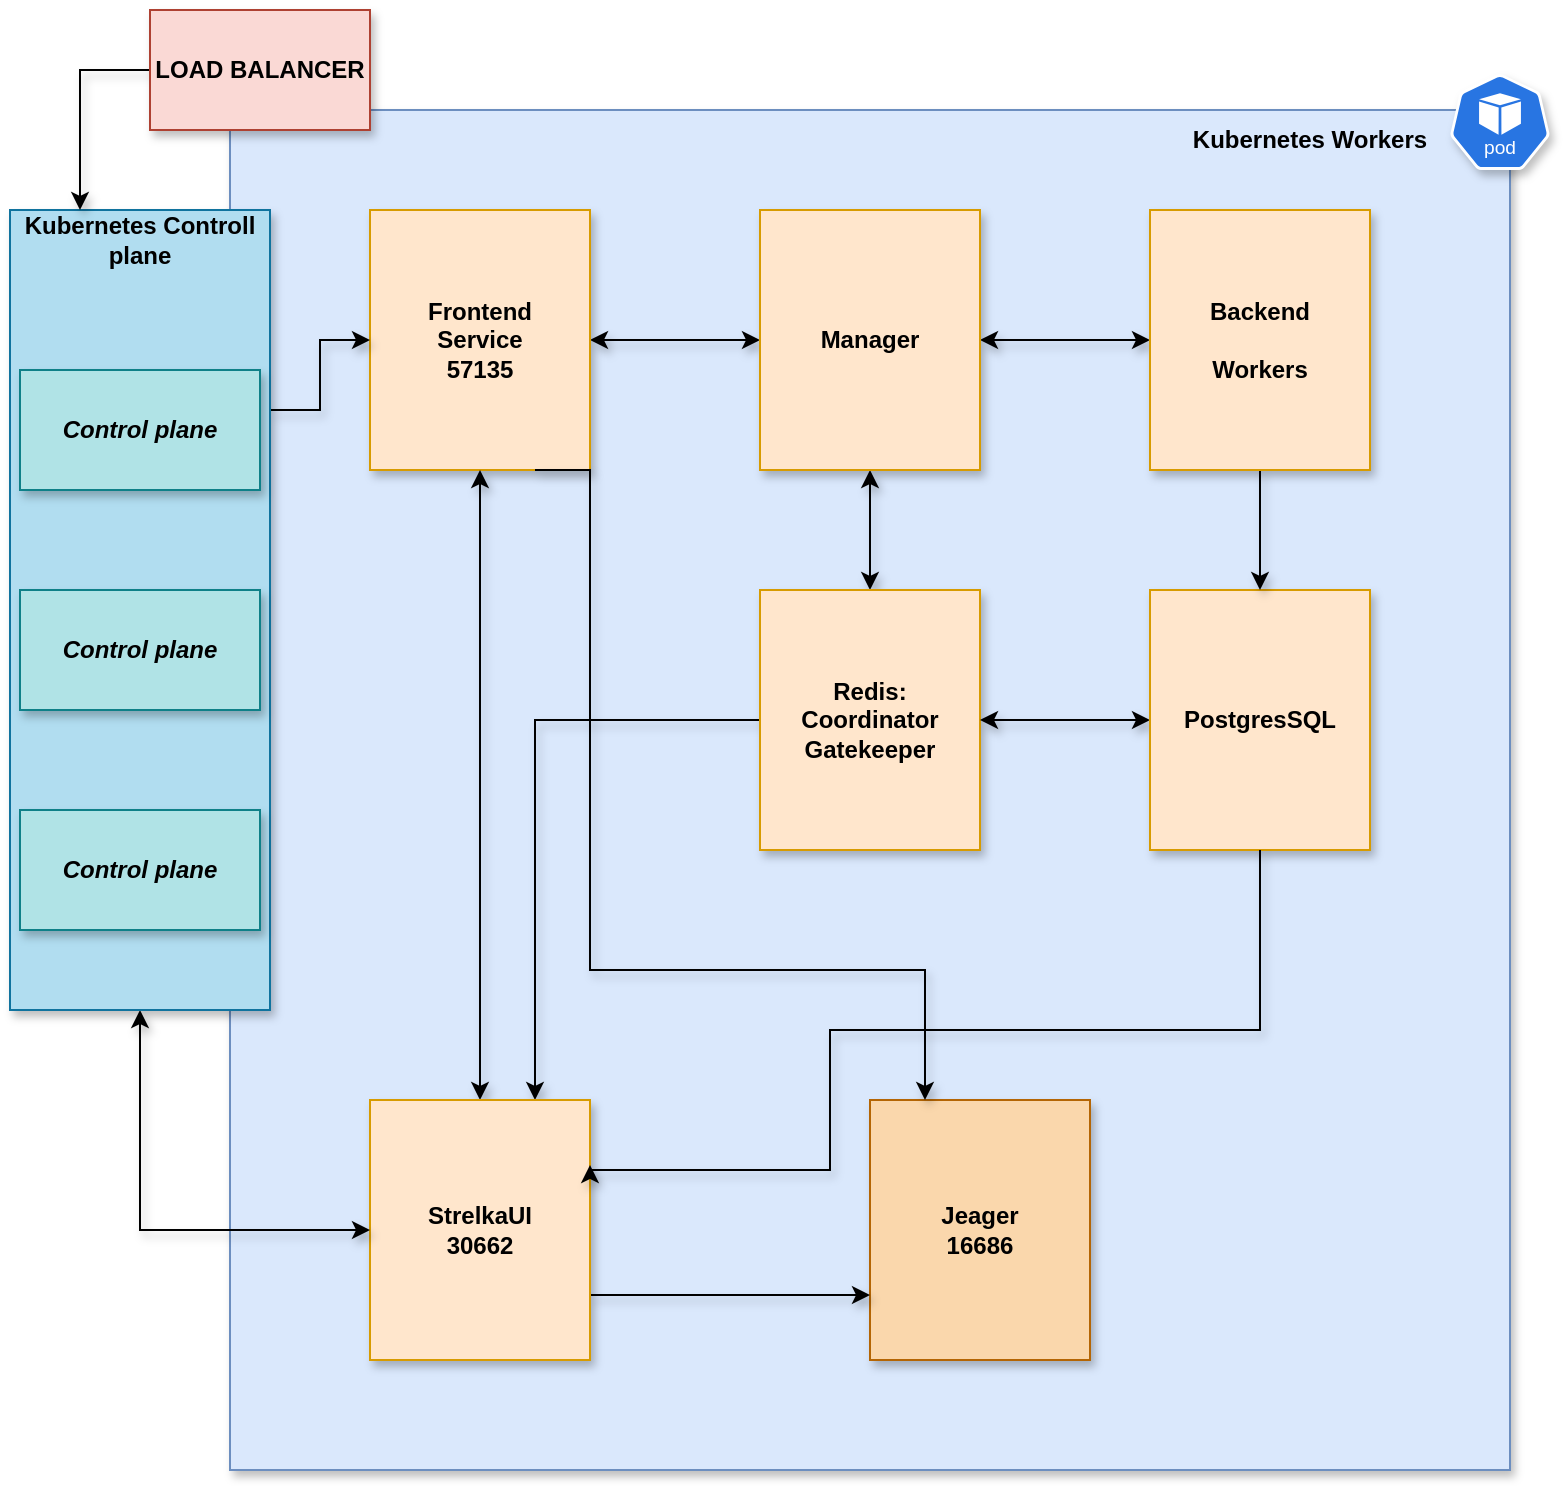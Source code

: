<mxfile version="27.0.5">
  <diagram name="Page-1" id="cI_wKhMkKkyqfVdFm2O-">
    <mxGraphModel dx="2023" dy="1956" grid="1" gridSize="10" guides="1" tooltips="1" connect="1" arrows="1" fold="1" page="1" pageScale="1" pageWidth="827" pageHeight="1169" math="0" shadow="0">
      <root>
        <mxCell id="0" />
        <mxCell id="1" parent="0" />
        <mxCell id="zwe05vcxzW2jS_c5zD2C-1" value="" style="rounded=0;whiteSpace=wrap;html=1;fillColor=#dae8fc;strokeColor=#6c8ebf;shadow=1;" parent="1" vertex="1">
          <mxGeometry x="-400" y="-280" width="640" height="680" as="geometry" />
        </mxCell>
        <mxCell id="zwe05vcxzW2jS_c5zD2C-2" value="&lt;b&gt;Kubernetes Workers&lt;/b&gt;" style="text;html=1;align=center;verticalAlign=middle;whiteSpace=wrap;rounded=0;shadow=1;" parent="1" vertex="1">
          <mxGeometry x="70" y="-280" width="140" height="30" as="geometry" />
        </mxCell>
        <mxCell id="zwe05vcxzW2jS_c5zD2C-3" value="" style="aspect=fixed;sketch=0;html=1;dashed=0;whitespace=wrap;verticalLabelPosition=bottom;verticalAlign=top;fillColor=#2875E2;strokeColor=#ffffff;points=[[0.005,0.63,0],[0.1,0.2,0],[0.9,0.2,0],[0.5,0,0],[0.995,0.63,0],[0.72,0.99,0],[0.5,1,0],[0.28,0.99,0]];shape=mxgraph.kubernetes.icon2;kubernetesLabel=1;prIcon=pod;shadow=1;" parent="1" vertex="1">
          <mxGeometry x="210" y="-298" width="50" height="48" as="geometry" />
        </mxCell>
        <mxCell id="zwe05vcxzW2jS_c5zD2C-36" style="edgeStyle=orthogonalEdgeStyle;rounded=0;orthogonalLoop=1;jettySize=auto;html=1;exitX=1;exitY=0.5;exitDx=0;exitDy=0;entryX=0;entryY=0.5;entryDx=0;entryDy=0;startArrow=classic;startFill=1;shadow=1;" parent="1" source="zwe05vcxzW2jS_c5zD2C-5" target="zwe05vcxzW2jS_c5zD2C-7" edge="1">
          <mxGeometry relative="1" as="geometry" />
        </mxCell>
        <mxCell id="zwe05vcxzW2jS_c5zD2C-5" value="&lt;b&gt;Frontend&lt;br&gt;Service&lt;/b&gt;&lt;div&gt;&lt;b&gt;57135&lt;/b&gt;&lt;/div&gt;" style="rounded=0;whiteSpace=wrap;html=1;fillColor=#ffe6cc;strokeColor=#d79b00;shadow=1;" parent="1" vertex="1">
          <mxGeometry x="-330" y="-230" width="110" height="130" as="geometry" />
        </mxCell>
        <mxCell id="zwe05vcxzW2jS_c5zD2C-37" style="edgeStyle=orthogonalEdgeStyle;rounded=0;orthogonalLoop=1;jettySize=auto;html=1;exitX=1;exitY=0.5;exitDx=0;exitDy=0;startArrow=classic;startFill=1;shadow=1;" parent="1" source="zwe05vcxzW2jS_c5zD2C-7" target="zwe05vcxzW2jS_c5zD2C-15" edge="1">
          <mxGeometry relative="1" as="geometry" />
        </mxCell>
        <mxCell id="zwe05vcxzW2jS_c5zD2C-38" style="edgeStyle=orthogonalEdgeStyle;rounded=0;orthogonalLoop=1;jettySize=auto;html=1;exitX=0.5;exitY=1;exitDx=0;exitDy=0;entryX=0.5;entryY=0;entryDx=0;entryDy=0;startArrow=classic;startFill=1;shadow=1;" parent="1" source="zwe05vcxzW2jS_c5zD2C-7" target="zwe05vcxzW2jS_c5zD2C-10" edge="1">
          <mxGeometry relative="1" as="geometry" />
        </mxCell>
        <mxCell id="zwe05vcxzW2jS_c5zD2C-7" value="&lt;b&gt;Manager&lt;/b&gt;" style="rounded=0;whiteSpace=wrap;html=1;fillColor=#ffe6cc;strokeColor=#d79b00;shadow=1;" parent="1" vertex="1">
          <mxGeometry x="-135" y="-230" width="110" height="130" as="geometry" />
        </mxCell>
        <mxCell id="zwe05vcxzW2jS_c5zD2C-48" style="edgeStyle=orthogonalEdgeStyle;rounded=0;orthogonalLoop=1;jettySize=auto;html=1;exitX=0;exitY=0.5;exitDx=0;exitDy=0;entryX=0.75;entryY=0;entryDx=0;entryDy=0;shadow=1;" parent="1" source="zwe05vcxzW2jS_c5zD2C-10" target="zwe05vcxzW2jS_c5zD2C-13" edge="1">
          <mxGeometry relative="1" as="geometry" />
        </mxCell>
        <mxCell id="zwe05vcxzW2jS_c5zD2C-10" value="&lt;div&gt;&lt;b&gt;Redis:&lt;/b&gt;&lt;/div&gt;&lt;div&gt;&lt;b&gt;Coordinator&lt;br&gt;Gatekeeper&lt;/b&gt;&lt;/div&gt;" style="rounded=0;whiteSpace=wrap;html=1;fillColor=#ffe6cc;strokeColor=#d79b00;shadow=1;" parent="1" vertex="1">
          <mxGeometry x="-135" y="-40" width="110" height="130" as="geometry" />
        </mxCell>
        <mxCell id="zwe05vcxzW2jS_c5zD2C-11" value="&lt;div&gt;&lt;b&gt;Jeager&lt;/b&gt;&lt;/div&gt;&lt;div&gt;&lt;b&gt;16686&lt;/b&gt;&lt;/div&gt;" style="rounded=0;whiteSpace=wrap;html=1;fillColor=#fad7ac;strokeColor=#b46504;shadow=1;" parent="1" vertex="1">
          <mxGeometry x="-80" y="215" width="110" height="130" as="geometry" />
        </mxCell>
        <mxCell id="zwe05vcxzW2jS_c5zD2C-40" style="edgeStyle=orthogonalEdgeStyle;rounded=0;orthogonalLoop=1;jettySize=auto;html=1;exitX=0;exitY=0.5;exitDx=0;exitDy=0;entryX=1;entryY=0.5;entryDx=0;entryDy=0;startArrow=classic;startFill=1;shadow=1;" parent="1" source="zwe05vcxzW2jS_c5zD2C-12" target="zwe05vcxzW2jS_c5zD2C-10" edge="1">
          <mxGeometry relative="1" as="geometry" />
        </mxCell>
        <mxCell id="zwe05vcxzW2jS_c5zD2C-12" value="&lt;b&gt;PostgresSQL&lt;/b&gt;" style="rounded=0;whiteSpace=wrap;html=1;fillColor=#ffe6cc;strokeColor=#d79b00;shadow=1;" parent="1" vertex="1">
          <mxGeometry x="60" y="-40" width="110" height="130" as="geometry" />
        </mxCell>
        <mxCell id="zwe05vcxzW2jS_c5zD2C-35" style="edgeStyle=orthogonalEdgeStyle;rounded=0;orthogonalLoop=1;jettySize=auto;html=1;exitX=0.5;exitY=0;exitDx=0;exitDy=0;startArrow=classic;startFill=1;shadow=1;" parent="1" source="zwe05vcxzW2jS_c5zD2C-13" target="zwe05vcxzW2jS_c5zD2C-5" edge="1">
          <mxGeometry relative="1" as="geometry" />
        </mxCell>
        <mxCell id="zwe05vcxzW2jS_c5zD2C-43" style="edgeStyle=orthogonalEdgeStyle;rounded=0;orthogonalLoop=1;jettySize=auto;html=1;exitX=1;exitY=0.75;exitDx=0;exitDy=0;entryX=0;entryY=0.75;entryDx=0;entryDy=0;shadow=1;" parent="1" source="zwe05vcxzW2jS_c5zD2C-13" target="zwe05vcxzW2jS_c5zD2C-11" edge="1">
          <mxGeometry relative="1" as="geometry" />
        </mxCell>
        <mxCell id="zwe05vcxzW2jS_c5zD2C-13" value="&lt;div&gt;&lt;b&gt;StrelkaUI&lt;/b&gt;&lt;/div&gt;&lt;div&gt;&lt;b&gt;30662&lt;/b&gt;&lt;/div&gt;" style="rounded=0;whiteSpace=wrap;html=1;fillColor=#ffe6cc;strokeColor=#d79b00;shadow=1;" parent="1" vertex="1">
          <mxGeometry x="-330" y="215" width="110" height="130" as="geometry" />
        </mxCell>
        <mxCell id="zwe05vcxzW2jS_c5zD2C-44" style="edgeStyle=orthogonalEdgeStyle;rounded=0;orthogonalLoop=1;jettySize=auto;html=1;exitX=1;exitY=0.25;exitDx=0;exitDy=0;entryX=0;entryY=0.5;entryDx=0;entryDy=0;shadow=1;" parent="1" source="zwe05vcxzW2jS_c5zD2C-14" target="zwe05vcxzW2jS_c5zD2C-5" edge="1">
          <mxGeometry relative="1" as="geometry" />
        </mxCell>
        <mxCell id="zwe05vcxzW2jS_c5zD2C-46" style="edgeStyle=orthogonalEdgeStyle;rounded=0;orthogonalLoop=1;jettySize=auto;html=1;exitX=0.5;exitY=1;exitDx=0;exitDy=0;entryX=0;entryY=0.5;entryDx=0;entryDy=0;startArrow=classic;startFill=1;shadow=1;" parent="1" source="zwe05vcxzW2jS_c5zD2C-14" target="zwe05vcxzW2jS_c5zD2C-13" edge="1">
          <mxGeometry relative="1" as="geometry" />
        </mxCell>
        <mxCell id="zwe05vcxzW2jS_c5zD2C-14" value="" style="rounded=0;whiteSpace=wrap;html=1;fillColor=#b1ddf0;strokeColor=#10739e;shadow=1;" parent="1" vertex="1">
          <mxGeometry x="-510" y="-230" width="130" height="400" as="geometry" />
        </mxCell>
        <mxCell id="zwe05vcxzW2jS_c5zD2C-39" style="edgeStyle=orthogonalEdgeStyle;rounded=0;orthogonalLoop=1;jettySize=auto;html=1;exitX=0.5;exitY=1;exitDx=0;exitDy=0;entryX=0.5;entryY=0;entryDx=0;entryDy=0;shadow=1;" parent="1" source="zwe05vcxzW2jS_c5zD2C-15" target="zwe05vcxzW2jS_c5zD2C-12" edge="1">
          <mxGeometry relative="1" as="geometry" />
        </mxCell>
        <mxCell id="zwe05vcxzW2jS_c5zD2C-15" value="&lt;div&gt;&lt;b&gt;Backend &lt;br&gt;&lt;/b&gt;&lt;/div&gt;&lt;b&gt;&lt;br&gt;Workers&lt;/b&gt;" style="rounded=0;whiteSpace=wrap;html=1;fillColor=#ffe6cc;strokeColor=#d79b00;shadow=1;" parent="1" vertex="1">
          <mxGeometry x="60" y="-230" width="110" height="130" as="geometry" />
        </mxCell>
        <mxCell id="zwe05vcxzW2jS_c5zD2C-22" value="&lt;b&gt;Kubernetes Controll plane&lt;/b&gt;" style="text;html=1;align=center;verticalAlign=middle;whiteSpace=wrap;rounded=0;shadow=1;" parent="1" vertex="1">
          <mxGeometry x="-505" y="-230" width="120" height="30" as="geometry" />
        </mxCell>
        <mxCell id="zwe05vcxzW2jS_c5zD2C-23" value="&lt;b&gt;&lt;span&gt;&lt;em&gt;Control plane&lt;/em&gt;&lt;/span&gt;&lt;/b&gt;" style="rounded=0;whiteSpace=wrap;html=1;fillColor=#b0e3e6;strokeColor=#0e8088;shadow=1;" parent="1" vertex="1">
          <mxGeometry x="-505" y="-150" width="120" height="60" as="geometry" />
        </mxCell>
        <mxCell id="zwe05vcxzW2jS_c5zD2C-24" value="&lt;b&gt;&lt;span&gt;&lt;em&gt;Control plane&lt;/em&gt;&lt;/span&gt;&lt;/b&gt;" style="rounded=0;whiteSpace=wrap;html=1;fillColor=#b0e3e6;strokeColor=#0e8088;shadow=1;" parent="1" vertex="1">
          <mxGeometry x="-505" y="-40" width="120" height="60" as="geometry" />
        </mxCell>
        <mxCell id="zwe05vcxzW2jS_c5zD2C-25" value="&lt;b&gt;&lt;span&gt;&lt;em&gt;Control plane&lt;/em&gt;&lt;/span&gt;&lt;/b&gt;" style="rounded=0;whiteSpace=wrap;html=1;fillColor=#b0e3e6;strokeColor=#0e8088;shadow=1;" parent="1" vertex="1">
          <mxGeometry x="-505" y="70" width="120" height="60" as="geometry" />
        </mxCell>
        <mxCell id="zwe05vcxzW2jS_c5zD2C-45" style="edgeStyle=orthogonalEdgeStyle;rounded=0;orthogonalLoop=1;jettySize=auto;html=1;exitX=0;exitY=0.5;exitDx=0;exitDy=0;entryX=0.25;entryY=0;entryDx=0;entryDy=0;shadow=1;" parent="1" source="zwe05vcxzW2jS_c5zD2C-8" target="zwe05vcxzW2jS_c5zD2C-22" edge="1">
          <mxGeometry relative="1" as="geometry" />
        </mxCell>
        <mxCell id="zwe05vcxzW2jS_c5zD2C-8" value="&lt;b&gt;&lt;br&gt;&lt;/b&gt;&lt;div&gt;&lt;b&gt;LOAD BALANCER&lt;/b&gt;&lt;/div&gt;&lt;div&gt;&lt;b&gt;&lt;br&gt;&lt;/b&gt;&lt;/div&gt;" style="rounded=0;whiteSpace=wrap;html=1;fillColor=#fad9d5;strokeColor=#ae4132;shadow=1;" parent="1" vertex="1">
          <mxGeometry x="-440" y="-330" width="110" height="60" as="geometry" />
        </mxCell>
        <mxCell id="zwe05vcxzW2jS_c5zD2C-42" style="edgeStyle=orthogonalEdgeStyle;rounded=0;orthogonalLoop=1;jettySize=auto;html=1;exitX=0.5;exitY=1;exitDx=0;exitDy=0;curved=0;entryX=1;entryY=0.25;entryDx=0;entryDy=0;shadow=1;" parent="1" source="zwe05vcxzW2jS_c5zD2C-12" target="zwe05vcxzW2jS_c5zD2C-13" edge="1">
          <mxGeometry relative="1" as="geometry">
            <mxPoint x="-160" y="250" as="targetPoint" />
            <Array as="points">
              <mxPoint x="115" y="180" />
              <mxPoint x="-100" y="180" />
              <mxPoint x="-100" y="250" />
              <mxPoint x="-220" y="250" />
            </Array>
          </mxGeometry>
        </mxCell>
        <mxCell id="zwe05vcxzW2jS_c5zD2C-51" style="edgeStyle=orthogonalEdgeStyle;rounded=0;orthogonalLoop=1;jettySize=auto;html=1;exitX=0.75;exitY=1;exitDx=0;exitDy=0;entryX=0.25;entryY=0;entryDx=0;entryDy=0;shadow=1;" parent="1" source="zwe05vcxzW2jS_c5zD2C-5" target="zwe05vcxzW2jS_c5zD2C-11" edge="1">
          <mxGeometry relative="1" as="geometry">
            <Array as="points">
              <mxPoint x="-220" y="-100" />
              <mxPoint x="-220" y="150" />
              <mxPoint x="-52" y="150" />
            </Array>
          </mxGeometry>
        </mxCell>
      </root>
    </mxGraphModel>
  </diagram>
</mxfile>
